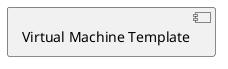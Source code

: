 @startuml
	[Virtual Machine Template] as group___virtual_machine_template [[../computational/components/group___virtual_machine_template.html]]
@enduml
